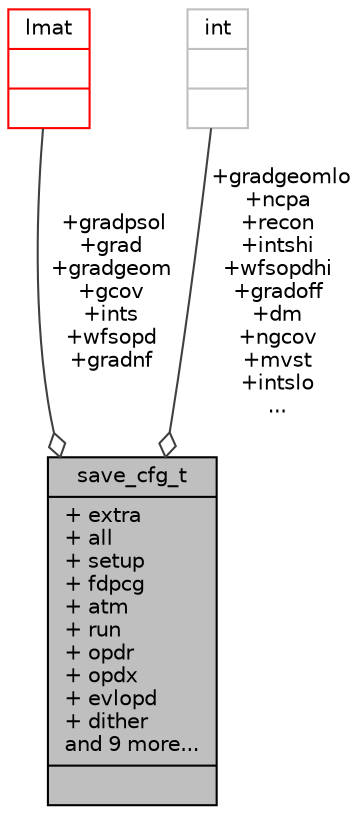 digraph "save_cfg_t"
{
 // INTERACTIVE_SVG=YES
  bgcolor="transparent";
  edge [fontname="Helvetica",fontsize="10",labelfontname="Helvetica",labelfontsize="10"];
  node [fontname="Helvetica",fontsize="10",shape=record];
  Node266 [label="{save_cfg_t\n|+ extra\l+ all\l+ setup\l+ fdpcg\l+ atm\l+ run\l+ opdr\l+ opdx\l+ evlopd\l+ dither\land 9 more...\l|}",height=0.2,width=0.4,color="black", fillcolor="grey75", style="filled", fontcolor="black"];
  Node267 -> Node266 [color="grey25",fontsize="10",style="solid",label=" +gradpsol\n+grad\n+gradgeom\n+gcov\n+ints\n+wfsopd\n+gradnf" ,arrowhead="odiamond",fontname="Helvetica"];
  Node267 [label="{lmat\n||}",height=0.2,width=0.4,color="red",URL="$type_8h.html#structlmat"];
  Node270 -> Node266 [color="grey25",fontsize="10",style="solid",label=" +gradgeomlo\n+ncpa\n+recon\n+intshi\n+wfsopdhi\n+gradoff\n+dm\n+ngcov\n+mvst\n+intslo\n..." ,arrowhead="odiamond",fontname="Helvetica"];
  Node270 [label="{int\n||}",height=0.2,width=0.4,color="grey75"];
}
